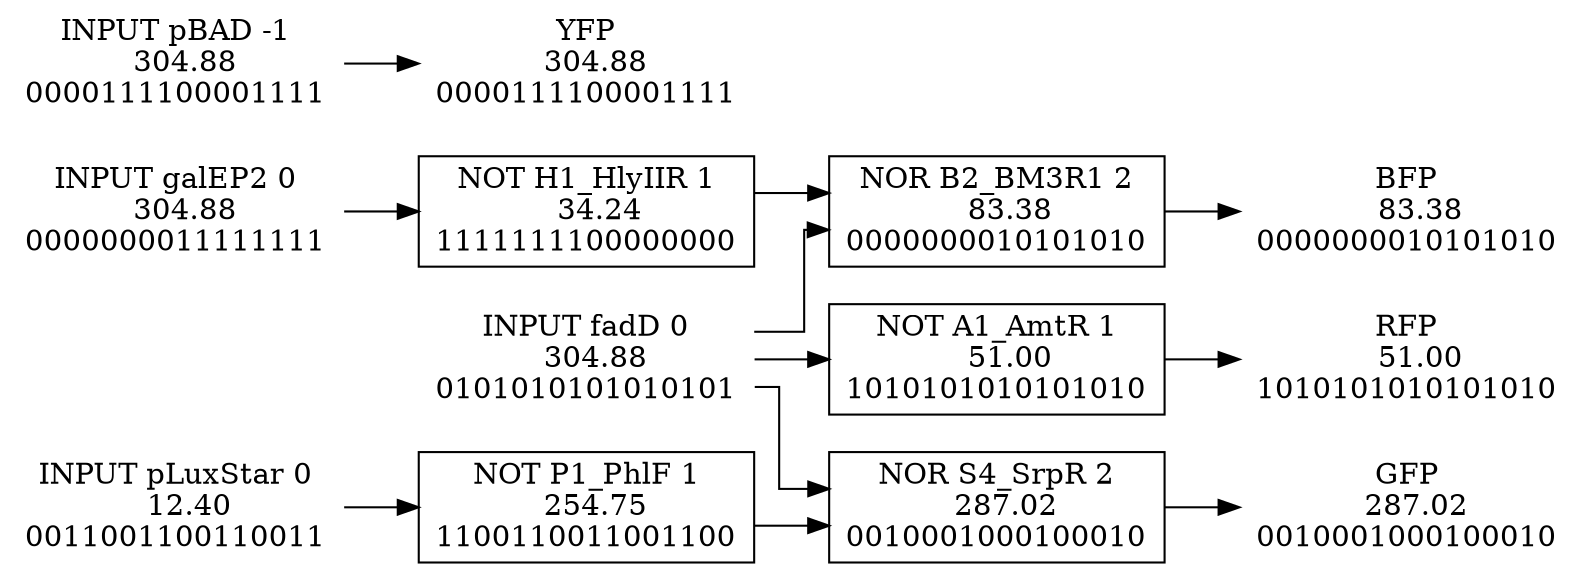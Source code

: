 #GRAPHVIZ_OUTPUT 
digraph{ 
rankdir=LR; 
splines=ortho; 
RFP[shape=none,label="RFP\n   51.00\n1010101010101010"]; 
GFP[shape=none,label="GFP\n  287.02\n0010001000100010"]; 
BFP[shape=none,label="BFP\n   83.38\n0000000010101010"]; 
YFP[shape=none,label="YFP\n  304.88\n0000111100001111"]; 
fadD[shape=none,label="INPUT fadD 0\n  304.88\n0101010101010101"]; 
pLuxStar[shape=none,label="INPUT pLuxStar 0\n   12.40\n0011001100110011"]; 
pBAD[shape=none,label="INPUT pBAD -1\n  304.88\n0000111100001111"]; 
galEP2[shape=none,label="INPUT galEP2 0\n  304.88\n0000000011111111"]; 
B2_BM3R1[shape=box,style=filled,fillcolor=gray100,label="NOR B2_BM3R1 2\n   83.38\n0000000010101010"]; 
S4_SrpR[shape=box,style=filled,fillcolor=gray100,label="NOR S4_SrpR 2\n  287.02\n0010001000100010"]; 
H1_HlyIIR[shape=box,style=filled,fillcolor=gray100,label="NOT H1_HlyIIR 1\n   34.24\n1111111100000000"]; 
P1_PhlF[shape=box,style=filled,fillcolor=gray100,label="NOT P1_PhlF 1\n  254.75\n1100110011001100"]; 
A1_AmtR[shape=box,style=filled,fillcolor=gray100,label="NOT A1_AmtR 1\n   51.00\n1010101010101010"]; 
pBAD->YFP; 
B2_BM3R1->BFP; 
fadD->B2_BM3R1; 
H1_HlyIIR->B2_BM3R1; 
galEP2->H1_HlyIIR; 
S4_SrpR->GFP; 
fadD->S4_SrpR; 
P1_PhlF->S4_SrpR; 
pLuxStar->P1_PhlF; 
A1_AmtR->RFP; 
fadD->A1_AmtR; 
} 
